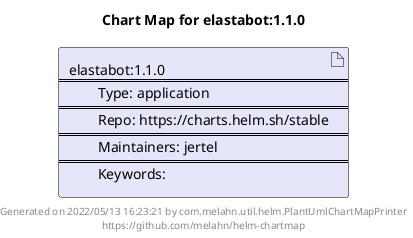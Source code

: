 @startuml
skinparam linetype ortho
skinparam backgroundColor white
skinparam usecaseBorderColor black
skinparam usecaseArrowColor LightSlateGray
skinparam artifactBorderColor black
skinparam artifactArrowColor LightSlateGray

title Chart Map for elastabot:1.1.0

'There is one referenced Helm Chart
artifact "elastabot:1.1.0\n====\n\tType: application\n====\n\tRepo: https://charts.helm.sh/stable\n====\n\tMaintainers: jertel\n====\n\tKeywords: " as elastabot_1_1_0 #Lavender

'There are 0 referenced Docker Images

'Chart Dependencies

center footer Generated on 2022/05/13 16:23:21 by com.melahn.util.helm.PlantUmlChartMapPrinter\nhttps://github.com/melahn/helm-chartmap
@enduml
